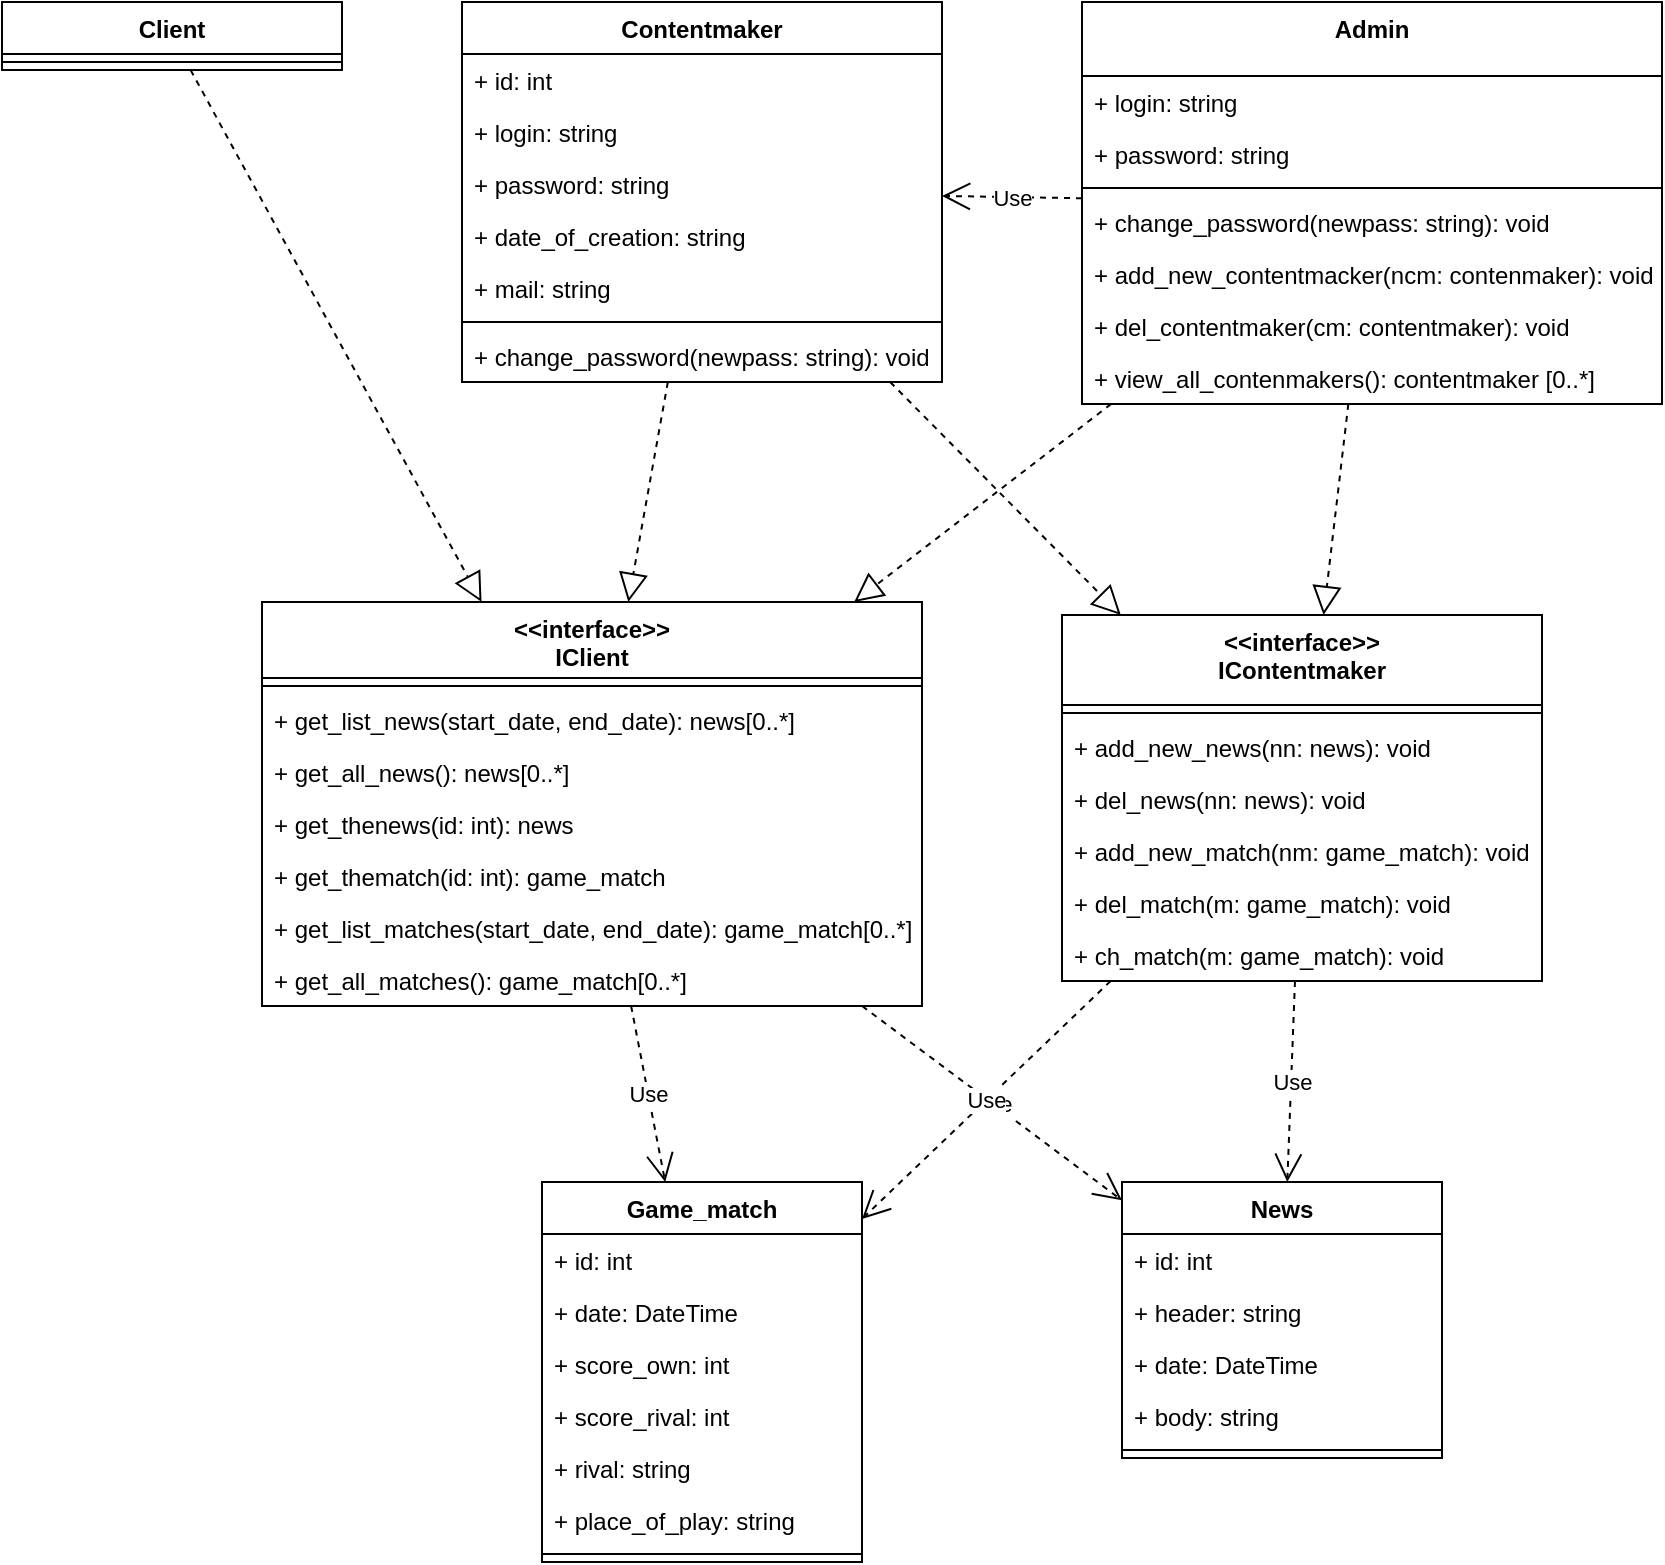 <mxfile version="12.6.5" type="device"><diagram id="CYsI5ZXP5_hlPejagx7A" name="Page 1"><mxGraphModel dx="1455" dy="457" grid="1" gridSize="10" guides="1" tooltips="1" connect="1" arrows="1" fold="1" page="1" pageScale="1" pageWidth="827" pageHeight="1169" math="0" shadow="0"><root><mxCell id="0"/><mxCell id="1" parent="0"/><mxCell id="4QRswoQymAadU4j500Yn-5" value="News" style="swimlane;fontStyle=1;align=center;verticalAlign=top;childLayout=stackLayout;horizontal=1;startSize=26;horizontalStack=0;resizeParent=1;resizeParentMax=0;resizeLast=0;collapsible=1;marginBottom=0;" parent="1" vertex="1"><mxGeometry x="520" y="640" width="160" height="138" as="geometry"/></mxCell><mxCell id="4QRswoQymAadU4j500Yn-6" value="+ id: int" style="text;strokeColor=none;fillColor=none;align=left;verticalAlign=top;spacingLeft=4;spacingRight=4;overflow=hidden;rotatable=0;points=[[0,0.5],[1,0.5]];portConstraint=eastwest;" parent="4QRswoQymAadU4j500Yn-5" vertex="1"><mxGeometry y="26" width="160" height="26" as="geometry"/></mxCell><mxCell id="4QRswoQymAadU4j500Yn-30" value="+ header: string" style="text;strokeColor=none;fillColor=none;align=left;verticalAlign=top;spacingLeft=4;spacingRight=4;overflow=hidden;rotatable=0;points=[[0,0.5],[1,0.5]];portConstraint=eastwest;" parent="4QRswoQymAadU4j500Yn-5" vertex="1"><mxGeometry y="52" width="160" height="26" as="geometry"/></mxCell><mxCell id="4QRswoQymAadU4j500Yn-31" value="+ date: DateTime" style="text;strokeColor=none;fillColor=none;align=left;verticalAlign=top;spacingLeft=4;spacingRight=4;overflow=hidden;rotatable=0;points=[[0,0.5],[1,0.5]];portConstraint=eastwest;" parent="4QRswoQymAadU4j500Yn-5" vertex="1"><mxGeometry y="78" width="160" height="26" as="geometry"/></mxCell><mxCell id="4QRswoQymAadU4j500Yn-32" value="+ body: string" style="text;strokeColor=none;fillColor=none;align=left;verticalAlign=top;spacingLeft=4;spacingRight=4;overflow=hidden;rotatable=0;points=[[0,0.5],[1,0.5]];portConstraint=eastwest;" parent="4QRswoQymAadU4j500Yn-5" vertex="1"><mxGeometry y="104" width="160" height="26" as="geometry"/></mxCell><mxCell id="4QRswoQymAadU4j500Yn-7" value="" style="line;strokeWidth=1;fillColor=none;align=left;verticalAlign=middle;spacingTop=-1;spacingLeft=3;spacingRight=3;rotatable=0;labelPosition=right;points=[];portConstraint=eastwest;" parent="4QRswoQymAadU4j500Yn-5" vertex="1"><mxGeometry y="130" width="160" height="8" as="geometry"/></mxCell><mxCell id="4QRswoQymAadU4j500Yn-13" value="Game_match" style="swimlane;fontStyle=1;align=center;verticalAlign=top;childLayout=stackLayout;horizontal=1;startSize=26;horizontalStack=0;resizeParent=1;resizeParentMax=0;resizeLast=0;collapsible=1;marginBottom=0;" parent="1" vertex="1"><mxGeometry x="230" y="640" width="160" height="190" as="geometry"/></mxCell><mxCell id="4QRswoQymAadU4j500Yn-14" value="+ id: int" style="text;strokeColor=none;fillColor=none;align=left;verticalAlign=top;spacingLeft=4;spacingRight=4;overflow=hidden;rotatable=0;points=[[0,0.5],[1,0.5]];portConstraint=eastwest;" parent="4QRswoQymAadU4j500Yn-13" vertex="1"><mxGeometry y="26" width="160" height="26" as="geometry"/></mxCell><mxCell id="4QRswoQymAadU4j500Yn-37" value="+ date: DateTime" style="text;strokeColor=none;fillColor=none;align=left;verticalAlign=top;spacingLeft=4;spacingRight=4;overflow=hidden;rotatable=0;points=[[0,0.5],[1,0.5]];portConstraint=eastwest;" parent="4QRswoQymAadU4j500Yn-13" vertex="1"><mxGeometry y="52" width="160" height="26" as="geometry"/></mxCell><mxCell id="4QRswoQymAadU4j500Yn-38" value="+ score_own: int" style="text;strokeColor=none;fillColor=none;align=left;verticalAlign=top;spacingLeft=4;spacingRight=4;overflow=hidden;rotatable=0;points=[[0,0.5],[1,0.5]];portConstraint=eastwest;" parent="4QRswoQymAadU4j500Yn-13" vertex="1"><mxGeometry y="78" width="160" height="26" as="geometry"/></mxCell><mxCell id="4QRswoQymAadU4j500Yn-41" value="+ score_rival: int" style="text;strokeColor=none;fillColor=none;align=left;verticalAlign=top;spacingLeft=4;spacingRight=4;overflow=hidden;rotatable=0;points=[[0,0.5],[1,0.5]];portConstraint=eastwest;" parent="4QRswoQymAadU4j500Yn-13" vertex="1"><mxGeometry y="104" width="160" height="26" as="geometry"/></mxCell><mxCell id="4QRswoQymAadU4j500Yn-40" value="+ rival: string" style="text;strokeColor=none;fillColor=none;align=left;verticalAlign=top;spacingLeft=4;spacingRight=4;overflow=hidden;rotatable=0;points=[[0,0.5],[1,0.5]];portConstraint=eastwest;" parent="4QRswoQymAadU4j500Yn-13" vertex="1"><mxGeometry y="130" width="160" height="26" as="geometry"/></mxCell><mxCell id="4QRswoQymAadU4j500Yn-39" value="+ place_of_play: string" style="text;strokeColor=none;fillColor=none;align=left;verticalAlign=top;spacingLeft=4;spacingRight=4;overflow=hidden;rotatable=0;points=[[0,0.5],[1,0.5]];portConstraint=eastwest;" parent="4QRswoQymAadU4j500Yn-13" vertex="1"><mxGeometry y="156" width="160" height="26" as="geometry"/></mxCell><mxCell id="4QRswoQymAadU4j500Yn-15" value="" style="line;strokeWidth=1;fillColor=none;align=left;verticalAlign=middle;spacingTop=-1;spacingLeft=3;spacingRight=3;rotatable=0;labelPosition=right;points=[];portConstraint=eastwest;" parent="4QRswoQymAadU4j500Yn-13" vertex="1"><mxGeometry y="182" width="160" height="8" as="geometry"/></mxCell><mxCell id="4QRswoQymAadU4j500Yn-17" value="Contentmaker" style="swimlane;fontStyle=1;align=center;verticalAlign=top;childLayout=stackLayout;horizontal=1;startSize=26;horizontalStack=0;resizeParent=1;resizeParentMax=0;resizeLast=0;collapsible=1;marginBottom=0;" parent="1" vertex="1"><mxGeometry x="190" y="50" width="240" height="190" as="geometry"/></mxCell><mxCell id="4QRswoQymAadU4j500Yn-18" value="+ id: int" style="text;strokeColor=none;fillColor=none;align=left;verticalAlign=top;spacingLeft=4;spacingRight=4;overflow=hidden;rotatable=0;points=[[0,0.5],[1,0.5]];portConstraint=eastwest;" parent="4QRswoQymAadU4j500Yn-17" vertex="1"><mxGeometry y="26" width="240" height="26" as="geometry"/></mxCell><mxCell id="4QRswoQymAadU4j500Yn-68" value="+ login: string" style="text;strokeColor=none;fillColor=none;align=left;verticalAlign=top;spacingLeft=4;spacingRight=4;overflow=hidden;rotatable=0;points=[[0,0.5],[1,0.5]];portConstraint=eastwest;" parent="4QRswoQymAadU4j500Yn-17" vertex="1"><mxGeometry y="52" width="240" height="26" as="geometry"/></mxCell><mxCell id="4QRswoQymAadU4j500Yn-75" value="+ password: string" style="text;strokeColor=none;fillColor=none;align=left;verticalAlign=top;spacingLeft=4;spacingRight=4;overflow=hidden;rotatable=0;points=[[0,0.5],[1,0.5]];portConstraint=eastwest;" parent="4QRswoQymAadU4j500Yn-17" vertex="1"><mxGeometry y="78" width="240" height="26" as="geometry"/></mxCell><mxCell id="4QRswoQymAadU4j500Yn-46" value="+ date_of_creation: string" style="text;strokeColor=none;fillColor=none;align=left;verticalAlign=top;spacingLeft=4;spacingRight=4;overflow=hidden;rotatable=0;points=[[0,0.5],[1,0.5]];portConstraint=eastwest;" parent="4QRswoQymAadU4j500Yn-17" vertex="1"><mxGeometry y="104" width="240" height="26" as="geometry"/></mxCell><mxCell id="4QRswoQymAadU4j500Yn-47" value="+ mail: string" style="text;strokeColor=none;fillColor=none;align=left;verticalAlign=top;spacingLeft=4;spacingRight=4;overflow=hidden;rotatable=0;points=[[0,0.5],[1,0.5]];portConstraint=eastwest;" parent="4QRswoQymAadU4j500Yn-17" vertex="1"><mxGeometry y="130" width="240" height="26" as="geometry"/></mxCell><mxCell id="4QRswoQymAadU4j500Yn-19" value="" style="line;strokeWidth=1;fillColor=none;align=left;verticalAlign=middle;spacingTop=-1;spacingLeft=3;spacingRight=3;rotatable=0;labelPosition=right;points=[];portConstraint=eastwest;" parent="4QRswoQymAadU4j500Yn-17" vertex="1"><mxGeometry y="156" width="240" height="8" as="geometry"/></mxCell><mxCell id="4QRswoQymAadU4j500Yn-76" value="+ change_password(newpass: string): void" style="text;strokeColor=none;fillColor=none;align=left;verticalAlign=top;spacingLeft=4;spacingRight=4;overflow=hidden;rotatable=0;points=[[0,0.5],[1,0.5]];portConstraint=eastwest;" parent="4QRswoQymAadU4j500Yn-17" vertex="1"><mxGeometry y="164" width="240" height="26" as="geometry"/></mxCell><mxCell id="4QRswoQymAadU4j500Yn-22" value="Admin" style="swimlane;fontStyle=1;align=center;verticalAlign=top;childLayout=stackLayout;horizontal=1;startSize=37;horizontalStack=0;resizeParent=1;resizeParentMax=0;resizeLast=0;collapsible=1;marginBottom=0;" parent="1" vertex="1"><mxGeometry x="500" y="50" width="290" height="201" as="geometry"/></mxCell><mxCell id="4QRswoQymAadU4j500Yn-49" value="+ login: string" style="text;strokeColor=none;fillColor=none;align=left;verticalAlign=top;spacingLeft=4;spacingRight=4;overflow=hidden;rotatable=0;points=[[0,0.5],[1,0.5]];portConstraint=eastwest;" parent="4QRswoQymAadU4j500Yn-22" vertex="1"><mxGeometry y="37" width="290" height="26" as="geometry"/></mxCell><mxCell id="4QRswoQymAadU4j500Yn-53" value="+ password: string" style="text;strokeColor=none;fillColor=none;align=left;verticalAlign=top;spacingLeft=4;spacingRight=4;overflow=hidden;rotatable=0;points=[[0,0.5],[1,0.5]];portConstraint=eastwest;" parent="4QRswoQymAadU4j500Yn-22" vertex="1"><mxGeometry y="63" width="290" height="26" as="geometry"/></mxCell><mxCell id="4QRswoQymAadU4j500Yn-24" value="" style="line;strokeWidth=1;fillColor=none;align=left;verticalAlign=middle;spacingTop=-1;spacingLeft=3;spacingRight=3;rotatable=0;labelPosition=right;points=[];portConstraint=eastwest;" parent="4QRswoQymAadU4j500Yn-22" vertex="1"><mxGeometry y="89" width="290" height="8" as="geometry"/></mxCell><mxCell id="4QRswoQymAadU4j500Yn-55" value="+ change_password(newpass: string): void" style="text;strokeColor=none;fillColor=none;align=left;verticalAlign=top;spacingLeft=4;spacingRight=4;overflow=hidden;rotatable=0;points=[[0,0.5],[1,0.5]];portConstraint=eastwest;" parent="4QRswoQymAadU4j500Yn-22" vertex="1"><mxGeometry y="97" width="290" height="26" as="geometry"/></mxCell><mxCell id="4QRswoQymAadU4j500Yn-72" value="+ add_new_contentmacker(ncm: contenmaker): void" style="text;strokeColor=none;fillColor=none;align=left;verticalAlign=top;spacingLeft=4;spacingRight=4;overflow=hidden;rotatable=0;points=[[0,0.5],[1,0.5]];portConstraint=eastwest;" parent="4QRswoQymAadU4j500Yn-22" vertex="1"><mxGeometry y="123" width="290" height="26" as="geometry"/></mxCell><mxCell id="4QRswoQymAadU4j500Yn-73" value="+ del_contentmaker(cm: contentmaker): void" style="text;strokeColor=none;fillColor=none;align=left;verticalAlign=top;spacingLeft=4;spacingRight=4;overflow=hidden;rotatable=0;points=[[0,0.5],[1,0.5]];portConstraint=eastwest;" parent="4QRswoQymAadU4j500Yn-22" vertex="1"><mxGeometry y="149" width="290" height="26" as="geometry"/></mxCell><mxCell id="4QRswoQymAadU4j500Yn-74" value="+ view_all_contenmakers(): contentmaker [0..*]" style="text;strokeColor=none;fillColor=none;align=left;verticalAlign=top;spacingLeft=4;spacingRight=4;overflow=hidden;rotatable=0;points=[[0,0.5],[1,0.5]];portConstraint=eastwest;" parent="4QRswoQymAadU4j500Yn-22" vertex="1"><mxGeometry y="175" width="290" height="26" as="geometry"/></mxCell><mxCell id="4QRswoQymAadU4j500Yn-26" value="&lt;&lt;interface&gt;&gt;&#10;IClient" style="swimlane;fontStyle=1;align=center;verticalAlign=top;childLayout=stackLayout;horizontal=1;startSize=38;horizontalStack=0;resizeParent=1;resizeParentMax=0;resizeLast=0;collapsible=1;marginBottom=0;" parent="1" vertex="1"><mxGeometry x="90" y="350" width="330" height="202" as="geometry"/></mxCell><mxCell id="4QRswoQymAadU4j500Yn-28" value="" style="line;strokeWidth=1;fillColor=none;align=left;verticalAlign=middle;spacingTop=-1;spacingLeft=3;spacingRight=3;rotatable=0;labelPosition=right;points=[];portConstraint=eastwest;" parent="4QRswoQymAadU4j500Yn-26" vertex="1"><mxGeometry y="38" width="330" height="8" as="geometry"/></mxCell><mxCell id="4QRswoQymAadU4j500Yn-29" value="+ get_list_news(start_date, end_date): news[0..*]" style="text;strokeColor=none;fillColor=none;align=left;verticalAlign=top;spacingLeft=4;spacingRight=4;overflow=hidden;rotatable=0;points=[[0,0.5],[1,0.5]];portConstraint=eastwest;" parent="4QRswoQymAadU4j500Yn-26" vertex="1"><mxGeometry y="46" width="330" height="26" as="geometry"/></mxCell><mxCell id="bx-3bBcXAJmshdsTswsC-1" value="+ get_all_news(): news[0..*]" style="text;strokeColor=none;fillColor=none;align=left;verticalAlign=top;spacingLeft=4;spacingRight=4;overflow=hidden;rotatable=0;points=[[0,0.5],[1,0.5]];portConstraint=eastwest;" vertex="1" parent="4QRswoQymAadU4j500Yn-26"><mxGeometry y="72" width="330" height="26" as="geometry"/></mxCell><mxCell id="4QRswoQymAadU4j500Yn-82" value="+ get_thenews(id: int): news" style="text;strokeColor=none;fillColor=none;align=left;verticalAlign=top;spacingLeft=4;spacingRight=4;overflow=hidden;rotatable=0;points=[[0,0.5],[1,0.5]];portConstraint=eastwest;" parent="4QRswoQymAadU4j500Yn-26" vertex="1"><mxGeometry y="98" width="330" height="26" as="geometry"/></mxCell><mxCell id="4QRswoQymAadU4j500Yn-87" value="+ get_thematch(id: int): game_match" style="text;strokeColor=none;fillColor=none;align=left;verticalAlign=top;spacingLeft=4;spacingRight=4;overflow=hidden;rotatable=0;points=[[0,0.5],[1,0.5]];portConstraint=eastwest;" parent="4QRswoQymAadU4j500Yn-26" vertex="1"><mxGeometry y="124" width="330" height="26" as="geometry"/></mxCell><mxCell id="4QRswoQymAadU4j500Yn-85" value="+ get_list_matches(start_date, end_date): game_match[0..*]" style="text;strokeColor=none;fillColor=none;align=left;verticalAlign=top;spacingLeft=4;spacingRight=4;overflow=hidden;rotatable=0;points=[[0,0.5],[1,0.5]];portConstraint=eastwest;" parent="4QRswoQymAadU4j500Yn-26" vertex="1"><mxGeometry y="150" width="330" height="26" as="geometry"/></mxCell><mxCell id="bx-3bBcXAJmshdsTswsC-2" value="+ get_all_matches(): game_match[0..*]" style="text;strokeColor=none;fillColor=none;align=left;verticalAlign=top;spacingLeft=4;spacingRight=4;overflow=hidden;rotatable=0;points=[[0,0.5],[1,0.5]];portConstraint=eastwest;" vertex="1" parent="4QRswoQymAadU4j500Yn-26"><mxGeometry y="176" width="330" height="26" as="geometry"/></mxCell><mxCell id="4QRswoQymAadU4j500Yn-59" value="&lt;&lt;interface&gt;&gt;&#10;IContentmaker" style="swimlane;fontStyle=1;align=center;verticalAlign=top;childLayout=stackLayout;horizontal=1;startSize=45;horizontalStack=0;resizeParent=1;resizeParentMax=0;resizeLast=0;collapsible=1;marginBottom=0;" parent="1" vertex="1"><mxGeometry x="490" y="356.5" width="240" height="183" as="geometry"/></mxCell><mxCell id="4QRswoQymAadU4j500Yn-63" value="" style="line;strokeWidth=1;fillColor=none;align=left;verticalAlign=middle;spacingTop=-1;spacingLeft=3;spacingRight=3;rotatable=0;labelPosition=right;points=[];portConstraint=eastwest;" parent="4QRswoQymAadU4j500Yn-59" vertex="1"><mxGeometry y="45" width="240" height="8" as="geometry"/></mxCell><mxCell id="4QRswoQymAadU4j500Yn-77" value="+ add_new_news(nn: news): void" style="text;strokeColor=none;fillColor=none;align=left;verticalAlign=top;spacingLeft=4;spacingRight=4;overflow=hidden;rotatable=0;points=[[0,0.5],[1,0.5]];portConstraint=eastwest;" parent="4QRswoQymAadU4j500Yn-59" vertex="1"><mxGeometry y="53" width="240" height="26" as="geometry"/></mxCell><mxCell id="4QRswoQymAadU4j500Yn-78" value="+ del_news(nn: news): void" style="text;strokeColor=none;fillColor=none;align=left;verticalAlign=top;spacingLeft=4;spacingRight=4;overflow=hidden;rotatable=0;points=[[0,0.5],[1,0.5]];portConstraint=eastwest;" parent="4QRswoQymAadU4j500Yn-59" vertex="1"><mxGeometry y="79" width="240" height="26" as="geometry"/></mxCell><mxCell id="4QRswoQymAadU4j500Yn-79" value="+ add_new_match(nm: game_match): void" style="text;strokeColor=none;fillColor=none;align=left;verticalAlign=top;spacingLeft=4;spacingRight=4;overflow=hidden;rotatable=0;points=[[0,0.5],[1,0.5]];portConstraint=eastwest;" parent="4QRswoQymAadU4j500Yn-59" vertex="1"><mxGeometry y="105" width="240" height="26" as="geometry"/></mxCell><mxCell id="4QRswoQymAadU4j500Yn-64" value="+ del_match(m: game_match): void" style="text;strokeColor=none;fillColor=none;align=left;verticalAlign=top;spacingLeft=4;spacingRight=4;overflow=hidden;rotatable=0;points=[[0,0.5],[1,0.5]];portConstraint=eastwest;" parent="4QRswoQymAadU4j500Yn-59" vertex="1"><mxGeometry y="131" width="240" height="26" as="geometry"/></mxCell><mxCell id="4QRswoQymAadU4j500Yn-80" value="+ ch_match(m: game_match): void" style="text;strokeColor=none;fillColor=none;align=left;verticalAlign=top;spacingLeft=4;spacingRight=4;overflow=hidden;rotatable=0;points=[[0,0.5],[1,0.5]];portConstraint=eastwest;" parent="4QRswoQymAadU4j500Yn-59" vertex="1"><mxGeometry y="157" width="240" height="26" as="geometry"/></mxCell><mxCell id="4QRswoQymAadU4j500Yn-65" value="" style="endArrow=block;dashed=1;endFill=0;endSize=12;html=1;" parent="1" source="4QRswoQymAadU4j500Yn-17" target="4QRswoQymAadU4j500Yn-59" edge="1"><mxGeometry width="160" relative="1" as="geometry"><mxPoint x="290" y="390" as="sourcePoint"/><mxPoint x="450" y="390" as="targetPoint"/></mxGeometry></mxCell><mxCell id="4QRswoQymAadU4j500Yn-66" value="" style="endArrow=block;dashed=1;endFill=0;endSize=12;html=1;" parent="1" source="4QRswoQymAadU4j500Yn-22" target="4QRswoQymAadU4j500Yn-59" edge="1"><mxGeometry width="160" relative="1" as="geometry"><mxPoint x="220" y="285.636" as="sourcePoint"/><mxPoint x="280" y="300.364" as="targetPoint"/></mxGeometry></mxCell><mxCell id="4QRswoQymAadU4j500Yn-89" value="Use" style="endArrow=open;endSize=12;dashed=1;html=1;" parent="1" source="4QRswoQymAadU4j500Yn-26" target="4QRswoQymAadU4j500Yn-5" edge="1"><mxGeometry width="160" relative="1" as="geometry"><mxPoint x="60" y="470" as="sourcePoint"/><mxPoint x="220" y="470" as="targetPoint"/></mxGeometry></mxCell><mxCell id="4QRswoQymAadU4j500Yn-90" value="Use" style="endArrow=open;endSize=12;dashed=1;html=1;" parent="1" source="4QRswoQymAadU4j500Yn-26" target="4QRswoQymAadU4j500Yn-13" edge="1"><mxGeometry width="160" relative="1" as="geometry"><mxPoint x="-90" y="780" as="sourcePoint"/><mxPoint x="70" y="780" as="targetPoint"/></mxGeometry></mxCell><mxCell id="4QRswoQymAadU4j500Yn-91" value="Use" style="endArrow=open;endSize=12;dashed=1;html=1;" parent="1" source="4QRswoQymAadU4j500Yn-59" target="4QRswoQymAadU4j500Yn-13" edge="1"><mxGeometry width="160" relative="1" as="geometry"><mxPoint x="466.171" y="590" as="sourcePoint"/><mxPoint x="640" y="422.217" as="targetPoint"/></mxGeometry></mxCell><mxCell id="4QRswoQymAadU4j500Yn-92" value="Use" style="endArrow=open;endSize=12;dashed=1;html=1;" parent="1" source="4QRswoQymAadU4j500Yn-59" target="4QRswoQymAadU4j500Yn-5" edge="1"><mxGeometry width="160" relative="1" as="geometry"><mxPoint x="485" y="375.782" as="sourcePoint"/><mxPoint x="640" y="355.479" as="targetPoint"/></mxGeometry></mxCell><mxCell id="4QRswoQymAadU4j500Yn-95" value="Use" style="endArrow=open;endSize=12;dashed=1;html=1;" parent="1" source="4QRswoQymAadU4j500Yn-22" target="4QRswoQymAadU4j500Yn-17" edge="1"><mxGeometry width="160" relative="1" as="geometry"><mxPoint x="485" y="375.782" as="sourcePoint"/><mxPoint x="640" y="355.479" as="targetPoint"/></mxGeometry></mxCell><mxCell id="4QRswoQymAadU4j500Yn-96" value="" style="endArrow=block;dashed=1;endFill=0;endSize=12;html=1;" parent="1" source="4QRswoQymAadU4j500Yn-17" target="4QRswoQymAadU4j500Yn-26" edge="1"><mxGeometry width="160" relative="1" as="geometry"><mxPoint x="100" y="490" as="sourcePoint"/><mxPoint x="235" y="509.98" as="targetPoint"/></mxGeometry></mxCell><mxCell id="4QRswoQymAadU4j500Yn-97" value="" style="endArrow=block;dashed=1;endFill=0;endSize=12;html=1;" parent="1" source="4QRswoQymAadU4j500Yn-22" target="4QRswoQymAadU4j500Yn-26" edge="1"><mxGeometry width="160" relative="1" as="geometry"><mxPoint x="100.166" y="431.0" as="sourcePoint"/><mxPoint x="272.952" y="580" as="targetPoint"/></mxGeometry></mxCell><mxCell id="rAtfVVosivTYmYkqxcW8-1" value="Client" style="swimlane;fontStyle=1;align=center;verticalAlign=top;childLayout=stackLayout;horizontal=1;startSize=26;horizontalStack=0;resizeParent=1;resizeParentMax=0;resizeLast=0;collapsible=1;marginBottom=0;" parent="1" vertex="1"><mxGeometry x="-40" y="50" width="170" height="34" as="geometry"/></mxCell><mxCell id="rAtfVVosivTYmYkqxcW8-7" value="" style="line;strokeWidth=1;fillColor=none;align=left;verticalAlign=middle;spacingTop=-1;spacingLeft=3;spacingRight=3;rotatable=0;labelPosition=right;points=[];portConstraint=eastwest;" parent="rAtfVVosivTYmYkqxcW8-1" vertex="1"><mxGeometry y="26" width="170" height="8" as="geometry"/></mxCell><mxCell id="rAtfVVosivTYmYkqxcW8-9" value="" style="endArrow=block;dashed=1;endFill=0;endSize=12;html=1;" parent="1" source="rAtfVVosivTYmYkqxcW8-1" target="4QRswoQymAadU4j500Yn-26" edge="1"><mxGeometry width="160" relative="1" as="geometry"><mxPoint x="231.621" y="250" as="sourcePoint"/><mxPoint x="233.498" y="360" as="targetPoint"/></mxGeometry></mxCell></root></mxGraphModel></diagram></mxfile>